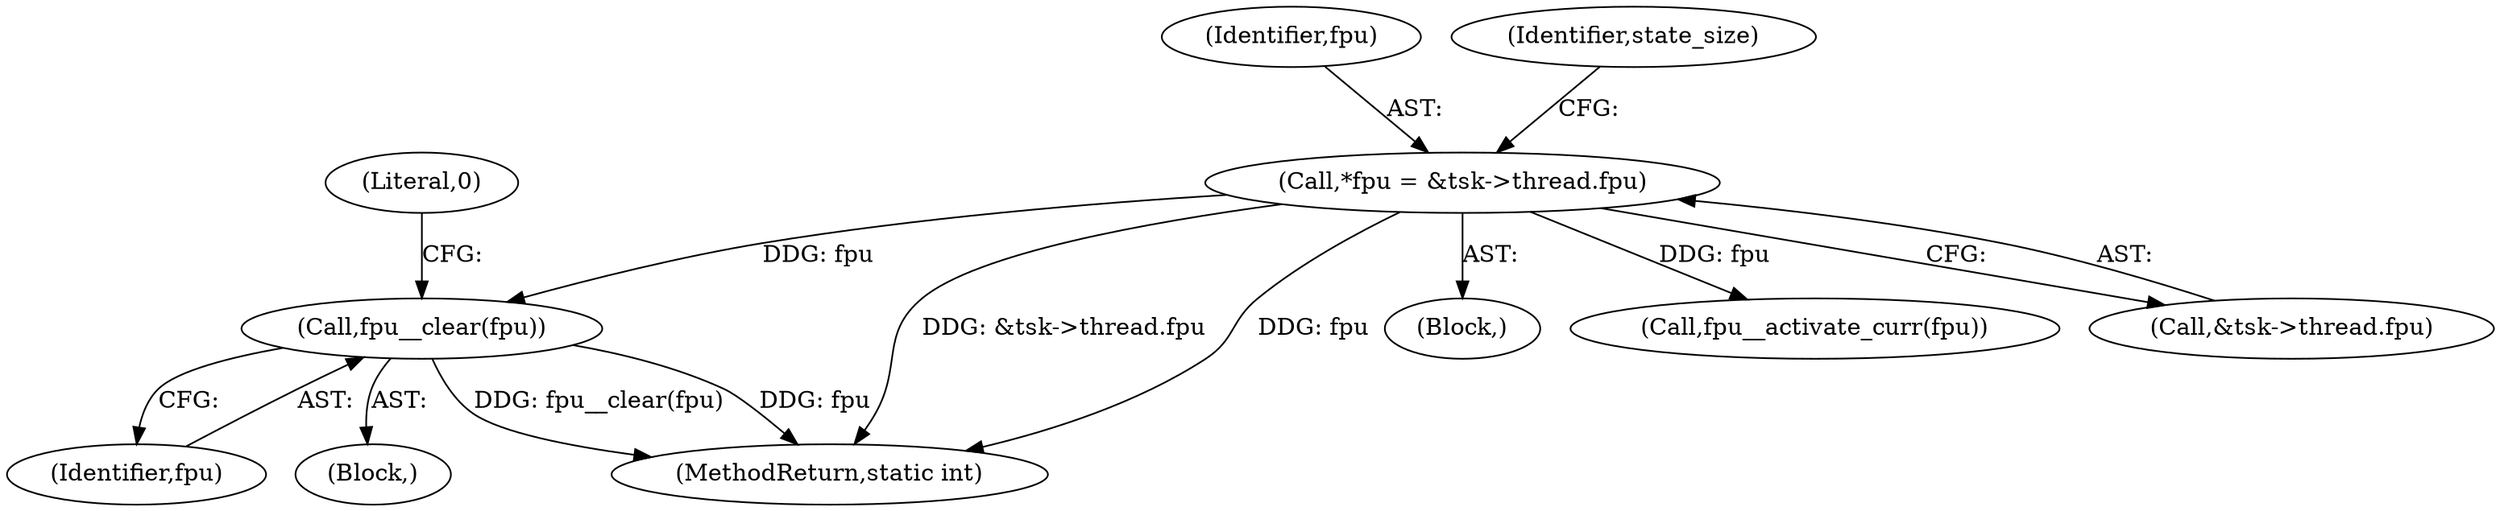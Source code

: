 digraph "0_linux_814fb7bb7db5433757d76f4c4502c96fc53b0b5e_0@pointer" {
"1000152" [label="(Call,fpu__clear(fpu))"];
"1000121" [label="(Call,*fpu = &tsk->thread.fpu)"];
"1000122" [label="(Identifier,fpu)"];
"1000153" [label="(Identifier,fpu)"];
"1000151" [label="(Block,)"];
"1000131" [label="(Identifier,state_size)"];
"1000121" [label="(Call,*fpu = &tsk->thread.fpu)"];
"1000152" [label="(Call,fpu__clear(fpu))"];
"1000109" [label="(Block,)"];
"1000165" [label="(Call,fpu__activate_curr(fpu))"];
"1000123" [label="(Call,&tsk->thread.fpu)"];
"1000320" [label="(MethodReturn,static int)"];
"1000155" [label="(Literal,0)"];
"1000152" -> "1000151"  [label="AST: "];
"1000152" -> "1000153"  [label="CFG: "];
"1000153" -> "1000152"  [label="AST: "];
"1000155" -> "1000152"  [label="CFG: "];
"1000152" -> "1000320"  [label="DDG: fpu__clear(fpu)"];
"1000152" -> "1000320"  [label="DDG: fpu"];
"1000121" -> "1000152"  [label="DDG: fpu"];
"1000121" -> "1000109"  [label="AST: "];
"1000121" -> "1000123"  [label="CFG: "];
"1000122" -> "1000121"  [label="AST: "];
"1000123" -> "1000121"  [label="AST: "];
"1000131" -> "1000121"  [label="CFG: "];
"1000121" -> "1000320"  [label="DDG: &tsk->thread.fpu"];
"1000121" -> "1000320"  [label="DDG: fpu"];
"1000121" -> "1000165"  [label="DDG: fpu"];
}
